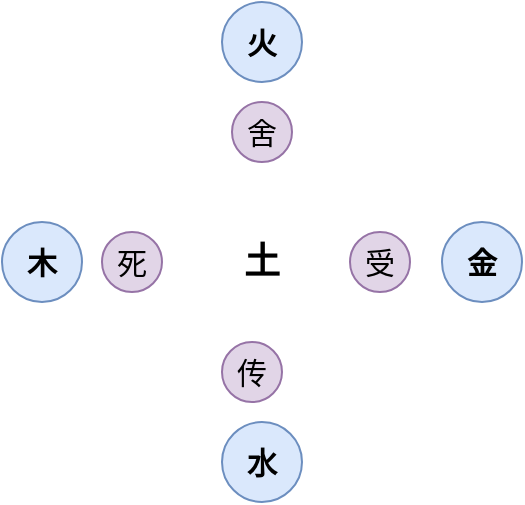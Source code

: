 <mxfile version="24.3.1" type="github">
  <diagram name="第 1 页" id="eUOA2_E5vbVqzMmmH4eD">
    <mxGraphModel dx="1114" dy="592" grid="1" gridSize="10" guides="1" tooltips="1" connect="1" arrows="1" fold="1" page="1" pageScale="1" pageWidth="827" pageHeight="1169" math="0" shadow="0">
      <root>
        <mxCell id="0" />
        <mxCell id="1" parent="0" />
        <mxCell id="8qRHs25ue9ifPd7oDOV4-1" value="火" style="ellipse;whiteSpace=wrap;html=1;aspect=fixed;fontSize=15;fillColor=#dae8fc;strokeColor=#6c8ebf;fontStyle=1" vertex="1" parent="1">
          <mxGeometry x="350" y="80" width="40" height="40" as="geometry" />
        </mxCell>
        <mxCell id="8qRHs25ue9ifPd7oDOV4-2" value="木" style="ellipse;whiteSpace=wrap;html=1;aspect=fixed;fontSize=15;fillColor=#dae8fc;strokeColor=#6c8ebf;fontStyle=1" vertex="1" parent="1">
          <mxGeometry x="240" y="190" width="40" height="40" as="geometry" />
        </mxCell>
        <mxCell id="8qRHs25ue9ifPd7oDOV4-3" value="水" style="ellipse;whiteSpace=wrap;html=1;aspect=fixed;fontSize=15;fillColor=#dae8fc;strokeColor=#6c8ebf;fontStyle=1" vertex="1" parent="1">
          <mxGeometry x="350" y="290" width="40" height="40" as="geometry" />
        </mxCell>
        <mxCell id="8qRHs25ue9ifPd7oDOV4-4" value="金" style="ellipse;whiteSpace=wrap;html=1;aspect=fixed;fontSize=15;fillColor=#dae8fc;strokeColor=#6c8ebf;fontStyle=1" vertex="1" parent="1">
          <mxGeometry x="460" y="190" width="40" height="40" as="geometry" />
        </mxCell>
        <mxCell id="8qRHs25ue9ifPd7oDOV4-6" value="舍" style="ellipse;whiteSpace=wrap;html=1;aspect=fixed;fontSize=15;fillColor=#e1d5e7;strokeColor=#9673a6;" vertex="1" parent="1">
          <mxGeometry x="355" y="130" width="30" height="30" as="geometry" />
        </mxCell>
        <mxCell id="8qRHs25ue9ifPd7oDOV4-7" value="土" style="text;html=1;align=center;verticalAlign=middle;whiteSpace=wrap;rounded=0;fontSize=18;fontStyle=1" vertex="1" parent="1">
          <mxGeometry x="340" y="195" width="60" height="30" as="geometry" />
        </mxCell>
        <mxCell id="8qRHs25ue9ifPd7oDOV4-8" value="传" style="ellipse;whiteSpace=wrap;html=1;aspect=fixed;fontSize=15;fillColor=#e1d5e7;strokeColor=#9673a6;" vertex="1" parent="1">
          <mxGeometry x="350" y="250" width="30" height="30" as="geometry" />
        </mxCell>
        <mxCell id="8qRHs25ue9ifPd7oDOV4-9" value="受" style="ellipse;whiteSpace=wrap;html=1;aspect=fixed;fontSize=15;fillColor=#e1d5e7;strokeColor=#9673a6;" vertex="1" parent="1">
          <mxGeometry x="414" y="195" width="30" height="30" as="geometry" />
        </mxCell>
        <mxCell id="8qRHs25ue9ifPd7oDOV4-10" value="死" style="ellipse;whiteSpace=wrap;html=1;aspect=fixed;fontSize=15;fillColor=#e1d5e7;strokeColor=#9673a6;" vertex="1" parent="1">
          <mxGeometry x="290" y="195" width="30" height="30" as="geometry" />
        </mxCell>
      </root>
    </mxGraphModel>
  </diagram>
</mxfile>
